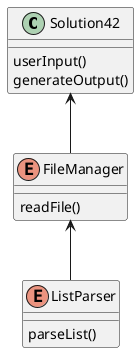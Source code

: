 @startuml
'https://plantuml.com/class-diagram

Solution42 <-- FileManager
FileManager <-- ListParser

class Solution42 {
    userInput()
    generateOutput()
}

enum FileManager {
    readFile()
}

enum ListParser {
    parseList()
}

@enduml